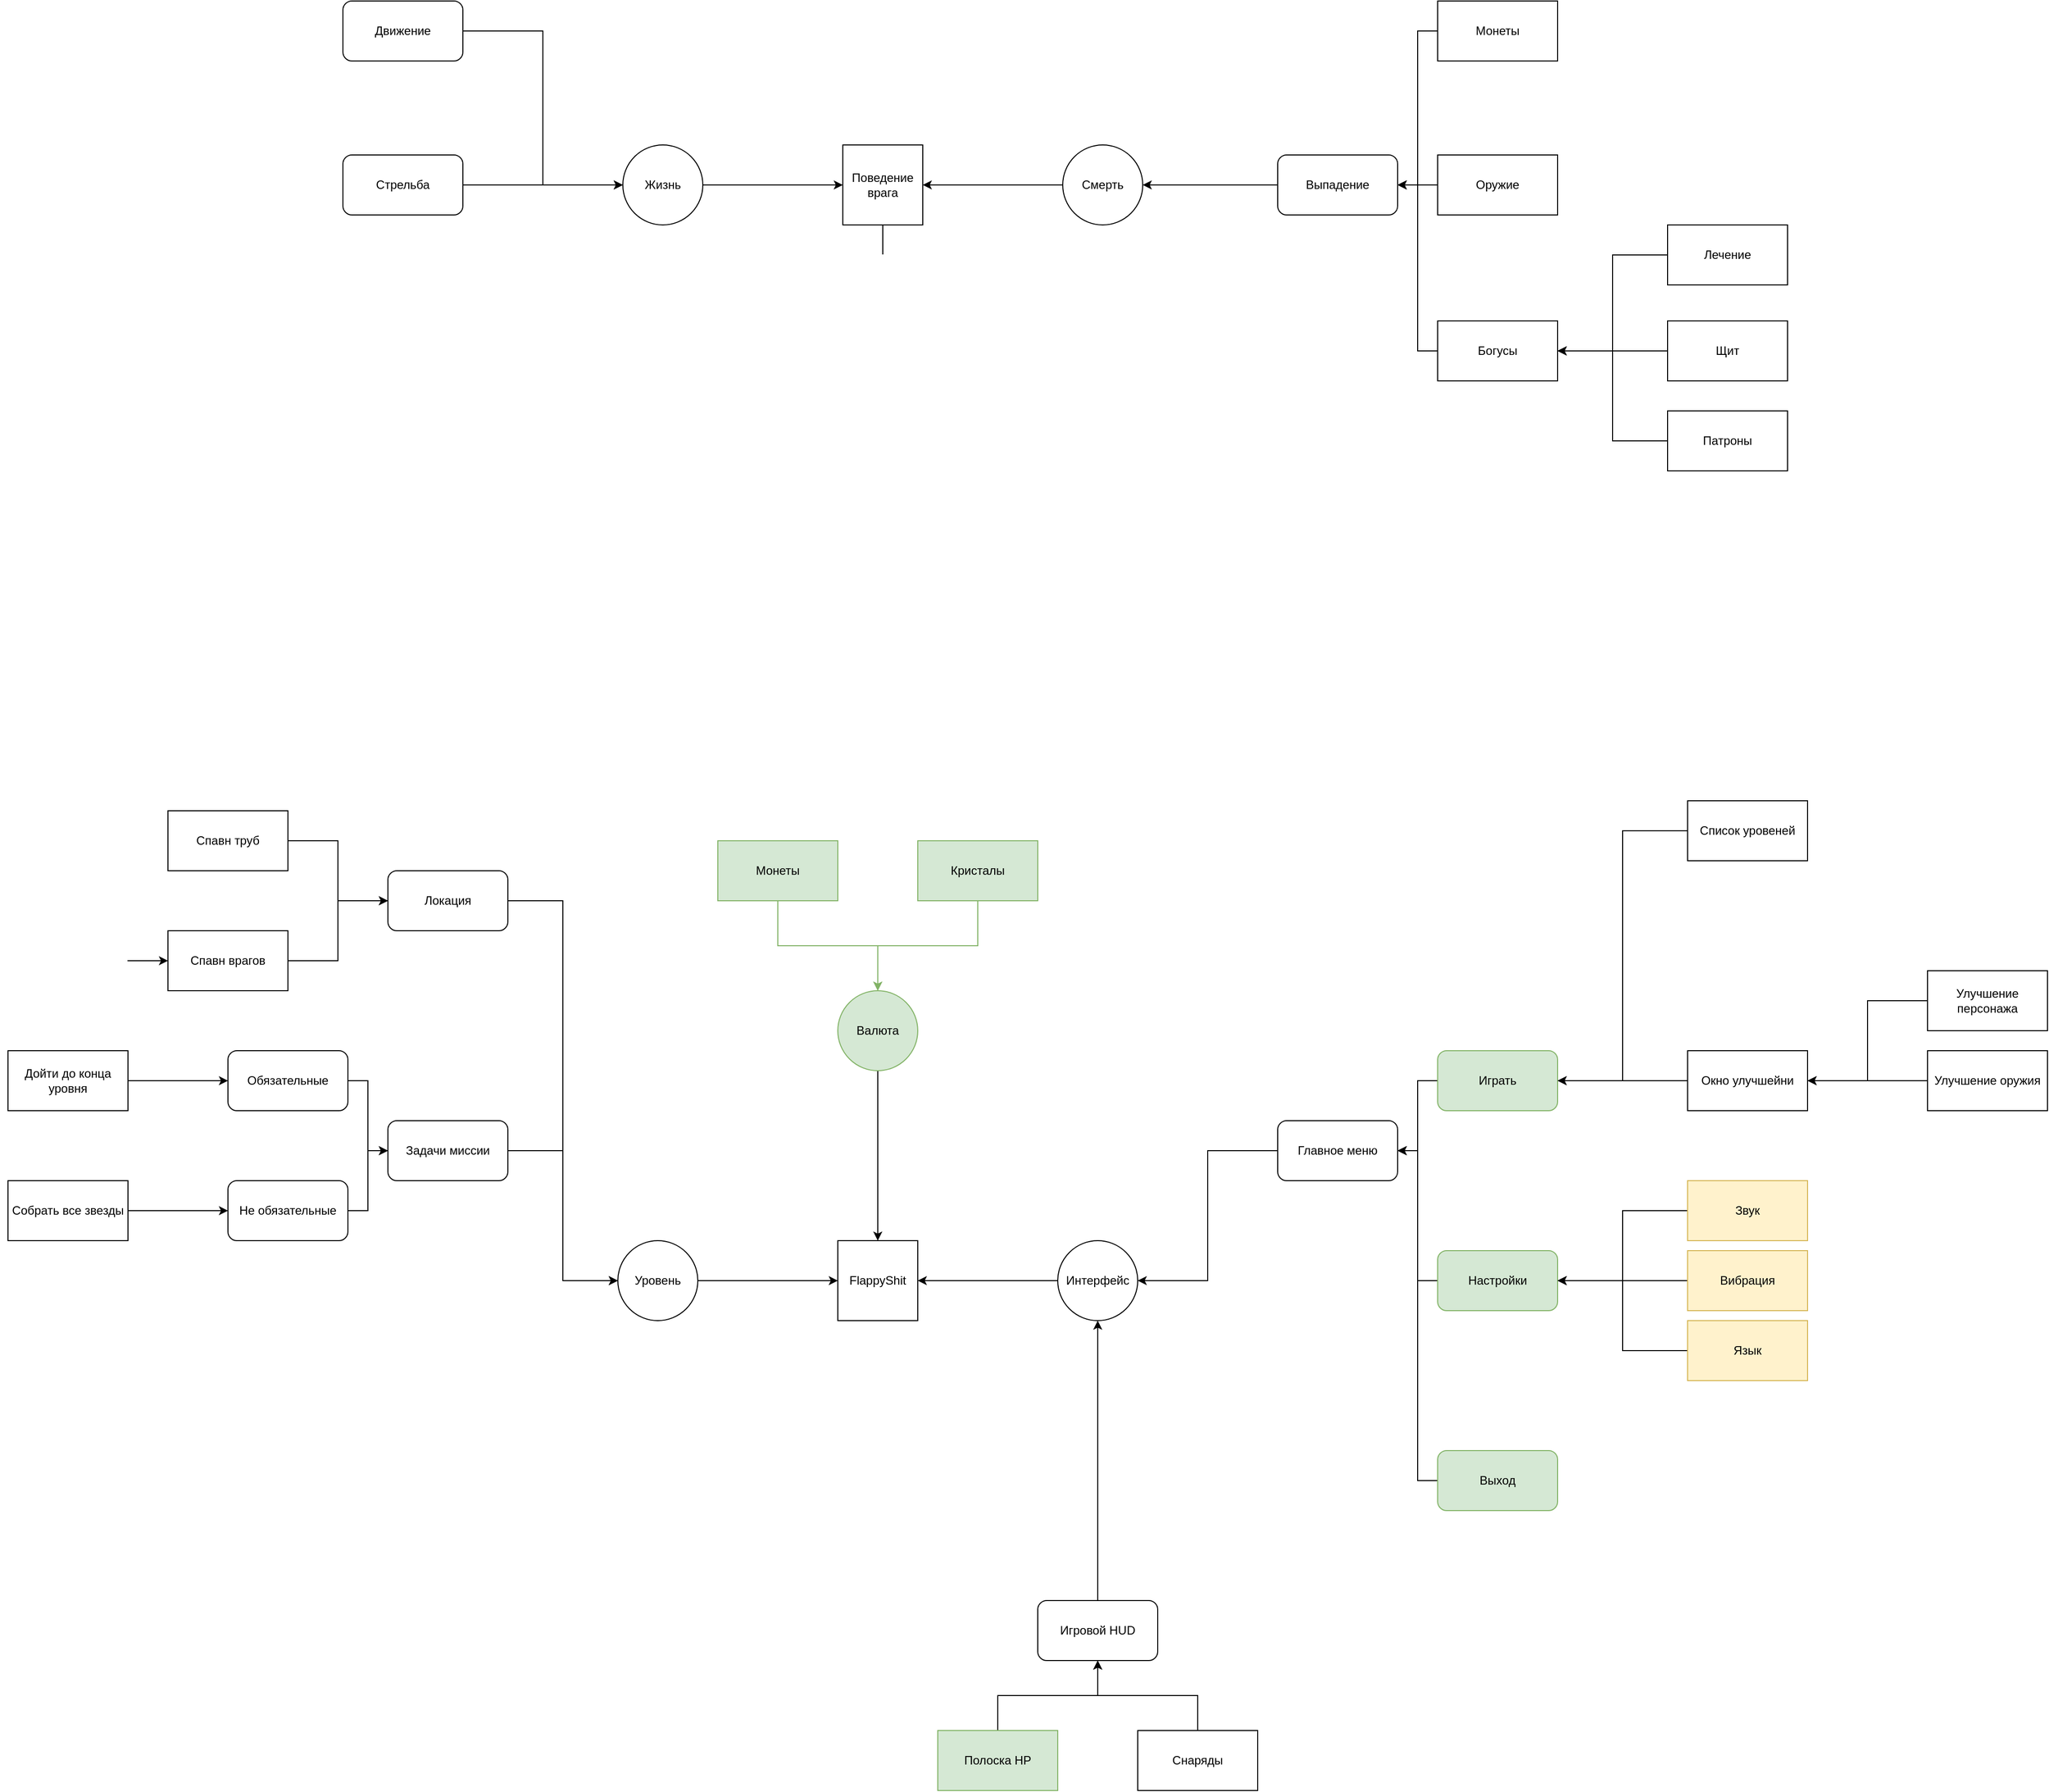 <mxfile version="13.9.9" type="device"><diagram id="lyazkHw2ba6EQLBcQHeS" name="Страница 1"><mxGraphModel dx="2370" dy="2552" grid="1" gridSize="10" guides="1" tooltips="1" connect="1" arrows="1" fold="1" page="1" pageScale="1" pageWidth="827" pageHeight="1169" math="0" shadow="0"><root><mxCell id="0"/><mxCell id="1" parent="0"/><mxCell id="ggRf3P-QDcgmhSGM1O0Y-22" style="edgeStyle=orthogonalEdgeStyle;rounded=0;orthogonalLoop=1;jettySize=auto;html=1;entryX=0;entryY=0.5;entryDx=0;entryDy=0;" parent="1" source="ggRf3P-QDcgmhSGM1O0Y-7" target="ggRf3P-QDcgmhSGM1O0Y-21" edge="1"><mxGeometry relative="1" as="geometry"/></mxCell><mxCell id="ggRf3P-QDcgmhSGM1O0Y-7" value="Задачи миссии" style="rounded=1;whiteSpace=wrap;html=1;" parent="1" vertex="1"><mxGeometry x="420" y="290" width="120" height="60" as="geometry"/></mxCell><mxCell id="ggRf3P-QDcgmhSGM1O0Y-11" style="edgeStyle=orthogonalEdgeStyle;rounded=0;orthogonalLoop=1;jettySize=auto;html=1;entryX=0;entryY=0.5;entryDx=0;entryDy=0;" parent="1" source="ggRf3P-QDcgmhSGM1O0Y-8" target="ggRf3P-QDcgmhSGM1O0Y-9" edge="1"><mxGeometry relative="1" as="geometry"/></mxCell><mxCell id="ggRf3P-QDcgmhSGM1O0Y-8" value="Дойти до конца уровня" style="rounded=0;whiteSpace=wrap;html=1;" parent="1" vertex="1"><mxGeometry x="40" y="220" width="120" height="60" as="geometry"/></mxCell><mxCell id="ggRf3P-QDcgmhSGM1O0Y-12" style="edgeStyle=orthogonalEdgeStyle;rounded=0;orthogonalLoop=1;jettySize=auto;html=1;entryX=0;entryY=0.5;entryDx=0;entryDy=0;" parent="1" source="ggRf3P-QDcgmhSGM1O0Y-9" target="ggRf3P-QDcgmhSGM1O0Y-7" edge="1"><mxGeometry relative="1" as="geometry"/></mxCell><mxCell id="ggRf3P-QDcgmhSGM1O0Y-9" value="Обязательные" style="rounded=1;whiteSpace=wrap;html=1;" parent="1" vertex="1"><mxGeometry x="260" y="220" width="120" height="60" as="geometry"/></mxCell><mxCell id="ggRf3P-QDcgmhSGM1O0Y-13" style="edgeStyle=orthogonalEdgeStyle;rounded=0;orthogonalLoop=1;jettySize=auto;html=1;" parent="1" source="ggRf3P-QDcgmhSGM1O0Y-10" target="ggRf3P-QDcgmhSGM1O0Y-7" edge="1"><mxGeometry relative="1" as="geometry"/></mxCell><mxCell id="ggRf3P-QDcgmhSGM1O0Y-10" value="Не обязательные" style="rounded=1;whiteSpace=wrap;html=1;" parent="1" vertex="1"><mxGeometry x="260" y="350" width="120" height="60" as="geometry"/></mxCell><mxCell id="ggRf3P-QDcgmhSGM1O0Y-15" style="edgeStyle=orthogonalEdgeStyle;rounded=0;orthogonalLoop=1;jettySize=auto;html=1;" parent="1" source="ggRf3P-QDcgmhSGM1O0Y-14" target="ggRf3P-QDcgmhSGM1O0Y-10" edge="1"><mxGeometry relative="1" as="geometry"/></mxCell><mxCell id="ggRf3P-QDcgmhSGM1O0Y-14" value="Собрать все звезды" style="rounded=0;whiteSpace=wrap;html=1;" parent="1" vertex="1"><mxGeometry x="40" y="350" width="120" height="60" as="geometry"/></mxCell><mxCell id="ggRf3P-QDcgmhSGM1O0Y-17" value="FlappyShit" style="whiteSpace=wrap;html=1;aspect=fixed;" parent="1" vertex="1"><mxGeometry x="870" y="410" width="80" height="80" as="geometry"/></mxCell><mxCell id="ggRf3P-QDcgmhSGM1O0Y-23" style="edgeStyle=orthogonalEdgeStyle;rounded=0;orthogonalLoop=1;jettySize=auto;html=1;entryX=0;entryY=0.5;entryDx=0;entryDy=0;" parent="1" source="ggRf3P-QDcgmhSGM1O0Y-21" target="ggRf3P-QDcgmhSGM1O0Y-17" edge="1"><mxGeometry relative="1" as="geometry"/></mxCell><mxCell id="ggRf3P-QDcgmhSGM1O0Y-21" value="Уровень" style="ellipse;whiteSpace=wrap;html=1;aspect=fixed;" parent="1" vertex="1"><mxGeometry x="650" y="410" width="80" height="80" as="geometry"/></mxCell><mxCell id="ggRf3P-QDcgmhSGM1O0Y-25" style="edgeStyle=orthogonalEdgeStyle;rounded=0;orthogonalLoop=1;jettySize=auto;html=1;entryX=0;entryY=0.5;entryDx=0;entryDy=0;" parent="1" source="ggRf3P-QDcgmhSGM1O0Y-24" target="ggRf3P-QDcgmhSGM1O0Y-21" edge="1"><mxGeometry relative="1" as="geometry"/></mxCell><mxCell id="ggRf3P-QDcgmhSGM1O0Y-24" value="Локация" style="rounded=1;whiteSpace=wrap;html=1;" parent="1" vertex="1"><mxGeometry x="420" y="40" width="120" height="60" as="geometry"/></mxCell><mxCell id="ggRf3P-QDcgmhSGM1O0Y-29" style="edgeStyle=orthogonalEdgeStyle;rounded=0;orthogonalLoop=1;jettySize=auto;html=1;entryX=0;entryY=0.5;entryDx=0;entryDy=0;" parent="1" source="ggRf3P-QDcgmhSGM1O0Y-26" target="ggRf3P-QDcgmhSGM1O0Y-24" edge="1"><mxGeometry relative="1" as="geometry"/></mxCell><mxCell id="ggRf3P-QDcgmhSGM1O0Y-26" value="Спавн труб" style="rounded=0;whiteSpace=wrap;html=1;" parent="1" vertex="1"><mxGeometry x="200" y="-20" width="120" height="60" as="geometry"/></mxCell><mxCell id="ggRf3P-QDcgmhSGM1O0Y-28" style="edgeStyle=orthogonalEdgeStyle;rounded=0;orthogonalLoop=1;jettySize=auto;html=1;" parent="1" source="ggRf3P-QDcgmhSGM1O0Y-27" target="ggRf3P-QDcgmhSGM1O0Y-24" edge="1"><mxGeometry relative="1" as="geometry"/></mxCell><mxCell id="ggRf3P-QDcgmhSGM1O0Y-27" value="Спавн врагов" style="rounded=0;whiteSpace=wrap;html=1;" parent="1" vertex="1"><mxGeometry x="200" y="100" width="120" height="60" as="geometry"/></mxCell><mxCell id="ggRf3P-QDcgmhSGM1O0Y-34" style="edgeStyle=orthogonalEdgeStyle;rounded=0;orthogonalLoop=1;jettySize=auto;html=1;entryX=1;entryY=0.5;entryDx=0;entryDy=0;" parent="1" source="ggRf3P-QDcgmhSGM1O0Y-30" target="ggRf3P-QDcgmhSGM1O0Y-17" edge="1"><mxGeometry relative="1" as="geometry"/></mxCell><mxCell id="ggRf3P-QDcgmhSGM1O0Y-30" value="Интерфейс" style="ellipse;whiteSpace=wrap;html=1;aspect=fixed;" parent="1" vertex="1"><mxGeometry x="1090" y="410" width="80" height="80" as="geometry"/></mxCell><mxCell id="ggRf3P-QDcgmhSGM1O0Y-33" style="edgeStyle=orthogonalEdgeStyle;rounded=0;orthogonalLoop=1;jettySize=auto;html=1;entryX=1;entryY=0.5;entryDx=0;entryDy=0;" parent="1" source="ggRf3P-QDcgmhSGM1O0Y-32" target="ggRf3P-QDcgmhSGM1O0Y-30" edge="1"><mxGeometry relative="1" as="geometry"/></mxCell><mxCell id="ggRf3P-QDcgmhSGM1O0Y-32" value="Главное меню" style="rounded=1;whiteSpace=wrap;html=1;" parent="1" vertex="1"><mxGeometry x="1310" y="290" width="120" height="60" as="geometry"/></mxCell><mxCell id="ggRf3P-QDcgmhSGM1O0Y-37" style="edgeStyle=orthogonalEdgeStyle;rounded=0;orthogonalLoop=1;jettySize=auto;html=1;entryX=1;entryY=0.5;entryDx=0;entryDy=0;" parent="1" source="ggRf3P-QDcgmhSGM1O0Y-36" target="ggRf3P-QDcgmhSGM1O0Y-32" edge="1"><mxGeometry relative="1" as="geometry"/></mxCell><mxCell id="ggRf3P-QDcgmhSGM1O0Y-36" value="Играть" style="rounded=1;whiteSpace=wrap;html=1;fillColor=#d5e8d4;strokeColor=#82b366;" parent="1" vertex="1"><mxGeometry x="1470" y="220" width="120" height="60" as="geometry"/></mxCell><mxCell id="ggRf3P-QDcgmhSGM1O0Y-39" style="edgeStyle=orthogonalEdgeStyle;rounded=0;orthogonalLoop=1;jettySize=auto;html=1;entryX=1;entryY=0.5;entryDx=0;entryDy=0;" parent="1" source="ggRf3P-QDcgmhSGM1O0Y-38" target="ggRf3P-QDcgmhSGM1O0Y-32" edge="1"><mxGeometry relative="1" as="geometry"/></mxCell><mxCell id="ggRf3P-QDcgmhSGM1O0Y-38" value="Настройки" style="rounded=1;whiteSpace=wrap;html=1;fillColor=#d5e8d4;strokeColor=#82b366;" parent="1" vertex="1"><mxGeometry x="1470" y="420" width="120" height="60" as="geometry"/></mxCell><mxCell id="ggRf3P-QDcgmhSGM1O0Y-41" style="edgeStyle=orthogonalEdgeStyle;rounded=0;orthogonalLoop=1;jettySize=auto;html=1;entryX=1;entryY=0.5;entryDx=0;entryDy=0;" parent="1" source="ggRf3P-QDcgmhSGM1O0Y-40" target="ggRf3P-QDcgmhSGM1O0Y-32" edge="1"><mxGeometry relative="1" as="geometry"/></mxCell><mxCell id="ggRf3P-QDcgmhSGM1O0Y-40" value="Выход" style="rounded=1;whiteSpace=wrap;html=1;fillColor=#d5e8d4;strokeColor=#82b366;" parent="1" vertex="1"><mxGeometry x="1470" y="620" width="120" height="60" as="geometry"/></mxCell><mxCell id="ggRf3P-QDcgmhSGM1O0Y-58" style="edgeStyle=orthogonalEdgeStyle;rounded=0;orthogonalLoop=1;jettySize=auto;html=1;entryX=1;entryY=0.5;entryDx=0;entryDy=0;" parent="1" source="ggRf3P-QDcgmhSGM1O0Y-43" target="ggRf3P-QDcgmhSGM1O0Y-36" edge="1"><mxGeometry relative="1" as="geometry"/></mxCell><mxCell id="ggRf3P-QDcgmhSGM1O0Y-43" value="Список уровеней" style="rounded=0;whiteSpace=wrap;html=1;" parent="1" vertex="1"><mxGeometry x="1720" y="-30" width="120" height="60" as="geometry"/></mxCell><mxCell id="ggRf3P-QDcgmhSGM1O0Y-48" style="edgeStyle=orthogonalEdgeStyle;rounded=0;orthogonalLoop=1;jettySize=auto;html=1;entryX=1;entryY=0.5;entryDx=0;entryDy=0;" parent="1" source="ggRf3P-QDcgmhSGM1O0Y-45" target="ggRf3P-QDcgmhSGM1O0Y-38" edge="1"><mxGeometry relative="1" as="geometry"/></mxCell><mxCell id="ggRf3P-QDcgmhSGM1O0Y-45" value="Звук" style="rounded=0;whiteSpace=wrap;html=1;fillColor=#fff2cc;strokeColor=#d6b656;" parent="1" vertex="1"><mxGeometry x="1720" y="350" width="120" height="60" as="geometry"/></mxCell><mxCell id="ggRf3P-QDcgmhSGM1O0Y-49" style="edgeStyle=orthogonalEdgeStyle;rounded=0;orthogonalLoop=1;jettySize=auto;html=1;" parent="1" source="ggRf3P-QDcgmhSGM1O0Y-46" edge="1"><mxGeometry relative="1" as="geometry"><mxPoint x="1590" y="450" as="targetPoint"/></mxGeometry></mxCell><mxCell id="ggRf3P-QDcgmhSGM1O0Y-46" value="Вибрация" style="rounded=0;whiteSpace=wrap;html=1;fillColor=#fff2cc;strokeColor=#d6b656;" parent="1" vertex="1"><mxGeometry x="1720" y="420" width="120" height="60" as="geometry"/></mxCell><mxCell id="ggRf3P-QDcgmhSGM1O0Y-50" style="edgeStyle=orthogonalEdgeStyle;rounded=0;orthogonalLoop=1;jettySize=auto;html=1;entryX=1;entryY=0.5;entryDx=0;entryDy=0;" parent="1" source="ggRf3P-QDcgmhSGM1O0Y-47" target="ggRf3P-QDcgmhSGM1O0Y-38" edge="1"><mxGeometry relative="1" as="geometry"/></mxCell><mxCell id="ggRf3P-QDcgmhSGM1O0Y-47" value="Язык" style="rounded=0;whiteSpace=wrap;html=1;fillColor=#fff2cc;strokeColor=#d6b656;" parent="1" vertex="1"><mxGeometry x="1720" y="490" width="120" height="60" as="geometry"/></mxCell><mxCell id="ggRf3P-QDcgmhSGM1O0Y-57" style="edgeStyle=orthogonalEdgeStyle;rounded=0;orthogonalLoop=1;jettySize=auto;html=1;entryX=1;entryY=0.5;entryDx=0;entryDy=0;" parent="1" source="ggRf3P-QDcgmhSGM1O0Y-52" target="ggRf3P-QDcgmhSGM1O0Y-36" edge="1"><mxGeometry relative="1" as="geometry"/></mxCell><mxCell id="ggRf3P-QDcgmhSGM1O0Y-52" value="Окно улучшейни" style="rounded=0;whiteSpace=wrap;html=1;" parent="1" vertex="1"><mxGeometry x="1720" y="220" width="120" height="60" as="geometry"/></mxCell><mxCell id="ggRf3P-QDcgmhSGM1O0Y-63" style="edgeStyle=orthogonalEdgeStyle;rounded=0;orthogonalLoop=1;jettySize=auto;html=1;entryX=1;entryY=0.5;entryDx=0;entryDy=0;" parent="1" source="ggRf3P-QDcgmhSGM1O0Y-59" target="ggRf3P-QDcgmhSGM1O0Y-52" edge="1"><mxGeometry relative="1" as="geometry"/></mxCell><mxCell id="ggRf3P-QDcgmhSGM1O0Y-59" value="Улучшение оружия" style="rounded=0;whiteSpace=wrap;html=1;" parent="1" vertex="1"><mxGeometry x="1960" y="220" width="120" height="60" as="geometry"/></mxCell><mxCell id="ggRf3P-QDcgmhSGM1O0Y-64" style="edgeStyle=orthogonalEdgeStyle;rounded=0;orthogonalLoop=1;jettySize=auto;html=1;entryX=1;entryY=0.5;entryDx=0;entryDy=0;" parent="1" source="ggRf3P-QDcgmhSGM1O0Y-60" target="ggRf3P-QDcgmhSGM1O0Y-52" edge="1"><mxGeometry relative="1" as="geometry"/></mxCell><mxCell id="ggRf3P-QDcgmhSGM1O0Y-60" value="Улучшение персонажа" style="rounded=0;whiteSpace=wrap;html=1;" parent="1" vertex="1"><mxGeometry x="1960" y="140" width="120" height="60" as="geometry"/></mxCell><mxCell id="ggRf3P-QDcgmhSGM1O0Y-66" style="edgeStyle=orthogonalEdgeStyle;rounded=0;orthogonalLoop=1;jettySize=auto;html=1;entryX=0.5;entryY=0;entryDx=0;entryDy=0;" parent="1" source="ggRf3P-QDcgmhSGM1O0Y-65" target="ggRf3P-QDcgmhSGM1O0Y-17" edge="1"><mxGeometry relative="1" as="geometry"/></mxCell><mxCell id="ggRf3P-QDcgmhSGM1O0Y-65" value="Валюта" style="ellipse;whiteSpace=wrap;html=1;aspect=fixed;fillColor=#d5e8d4;strokeColor=#82b366;" parent="1" vertex="1"><mxGeometry x="870" y="160" width="80" height="80" as="geometry"/></mxCell><mxCell id="ggRf3P-QDcgmhSGM1O0Y-70" style="edgeStyle=orthogonalEdgeStyle;rounded=0;orthogonalLoop=1;jettySize=auto;html=1;fillColor=#d5e8d4;strokeColor=#82b366;" parent="1" source="ggRf3P-QDcgmhSGM1O0Y-68" target="ggRf3P-QDcgmhSGM1O0Y-65" edge="1"><mxGeometry relative="1" as="geometry"/></mxCell><mxCell id="ggRf3P-QDcgmhSGM1O0Y-68" value="Монеты" style="rounded=0;whiteSpace=wrap;html=1;fillColor=#d5e8d4;strokeColor=#82b366;" parent="1" vertex="1"><mxGeometry x="750" y="10" width="120" height="60" as="geometry"/></mxCell><mxCell id="ggRf3P-QDcgmhSGM1O0Y-71" style="edgeStyle=orthogonalEdgeStyle;rounded=0;orthogonalLoop=1;jettySize=auto;html=1;fillColor=#d5e8d4;strokeColor=#82b366;" parent="1" source="ggRf3P-QDcgmhSGM1O0Y-69" target="ggRf3P-QDcgmhSGM1O0Y-65" edge="1"><mxGeometry relative="1" as="geometry"/></mxCell><mxCell id="ggRf3P-QDcgmhSGM1O0Y-69" value="Кристалы" style="rounded=0;whiteSpace=wrap;html=1;fillColor=#d5e8d4;strokeColor=#82b366;" parent="1" vertex="1"><mxGeometry x="950" y="10" width="120" height="60" as="geometry"/></mxCell><mxCell id="ggRf3P-QDcgmhSGM1O0Y-73" style="edgeStyle=orthogonalEdgeStyle;rounded=0;orthogonalLoop=1;jettySize=auto;html=1;entryX=0.5;entryY=1;entryDx=0;entryDy=0;" parent="1" source="ggRf3P-QDcgmhSGM1O0Y-72" target="ggRf3P-QDcgmhSGM1O0Y-30" edge="1"><mxGeometry relative="1" as="geometry"/></mxCell><mxCell id="ggRf3P-QDcgmhSGM1O0Y-72" value="Игровой HUD" style="rounded=1;whiteSpace=wrap;html=1;" parent="1" vertex="1"><mxGeometry x="1070" y="770" width="120" height="60" as="geometry"/></mxCell><mxCell id="ggRf3P-QDcgmhSGM1O0Y-76" style="edgeStyle=orthogonalEdgeStyle;rounded=0;orthogonalLoop=1;jettySize=auto;html=1;" parent="1" source="ggRf3P-QDcgmhSGM1O0Y-74" target="ggRf3P-QDcgmhSGM1O0Y-72" edge="1"><mxGeometry relative="1" as="geometry"/></mxCell><mxCell id="ggRf3P-QDcgmhSGM1O0Y-74" value="Полоска HP" style="rounded=0;whiteSpace=wrap;html=1;fillColor=#d5e8d4;strokeColor=#82b366;" parent="1" vertex="1"><mxGeometry x="970" y="900" width="120" height="60" as="geometry"/></mxCell><mxCell id="ggRf3P-QDcgmhSGM1O0Y-77" style="edgeStyle=orthogonalEdgeStyle;rounded=0;orthogonalLoop=1;jettySize=auto;html=1;entryX=0.5;entryY=1;entryDx=0;entryDy=0;" parent="1" source="ggRf3P-QDcgmhSGM1O0Y-75" target="ggRf3P-QDcgmhSGM1O0Y-72" edge="1"><mxGeometry relative="1" as="geometry"/></mxCell><mxCell id="ggRf3P-QDcgmhSGM1O0Y-75" value="Снаряды" style="rounded=0;whiteSpace=wrap;html=1;" parent="1" vertex="1"><mxGeometry x="1170" y="900" width="120" height="60" as="geometry"/></mxCell><mxCell id="ggRf3P-QDcgmhSGM1O0Y-94" style="edgeStyle=orthogonalEdgeStyle;rounded=0;orthogonalLoop=1;jettySize=auto;html=1;entryX=0;entryY=0.5;entryDx=0;entryDy=0;" parent="1" source="ggRf3P-QDcgmhSGM1O0Y-79" target="ggRf3P-QDcgmhSGM1O0Y-27" edge="1"><mxGeometry relative="1" as="geometry"><Array as="points"><mxPoint x="915" y="-280"/><mxPoint x="40" y="-280"/><mxPoint x="40" y="130"/></Array></mxGeometry></mxCell><mxCell id="ggRf3P-QDcgmhSGM1O0Y-79" value="Поведение врага" style="whiteSpace=wrap;html=1;aspect=fixed;" parent="1" vertex="1"><mxGeometry x="875" y="-686" width="80" height="80" as="geometry"/></mxCell><mxCell id="ggRf3P-QDcgmhSGM1O0Y-87" style="edgeStyle=orthogonalEdgeStyle;rounded=0;orthogonalLoop=1;jettySize=auto;html=1;entryX=1;entryY=0.5;entryDx=0;entryDy=0;" parent="1" source="ggRf3P-QDcgmhSGM1O0Y-82" target="ggRf3P-QDcgmhSGM1O0Y-79" edge="1"><mxGeometry relative="1" as="geometry"/></mxCell><mxCell id="ggRf3P-QDcgmhSGM1O0Y-82" value="Смерть" style="ellipse;whiteSpace=wrap;html=1;aspect=fixed;" parent="1" vertex="1"><mxGeometry x="1095" y="-686" width="80" height="80" as="geometry"/></mxCell><mxCell id="ggRf3P-QDcgmhSGM1O0Y-86" style="edgeStyle=orthogonalEdgeStyle;rounded=0;orthogonalLoop=1;jettySize=auto;html=1;" parent="1" source="ggRf3P-QDcgmhSGM1O0Y-85" target="ggRf3P-QDcgmhSGM1O0Y-82" edge="1"><mxGeometry relative="1" as="geometry"/></mxCell><mxCell id="ggRf3P-QDcgmhSGM1O0Y-85" value="Выпадение" style="rounded=1;whiteSpace=wrap;html=1;" parent="1" vertex="1"><mxGeometry x="1310" y="-676" width="120" height="60" as="geometry"/></mxCell><mxCell id="ggRf3P-QDcgmhSGM1O0Y-89" style="edgeStyle=orthogonalEdgeStyle;rounded=0;orthogonalLoop=1;jettySize=auto;html=1;" parent="1" source="ggRf3P-QDcgmhSGM1O0Y-88" target="ggRf3P-QDcgmhSGM1O0Y-79" edge="1"><mxGeometry relative="1" as="geometry"/></mxCell><mxCell id="ggRf3P-QDcgmhSGM1O0Y-88" value="Жизнь" style="ellipse;whiteSpace=wrap;html=1;aspect=fixed;" parent="1" vertex="1"><mxGeometry x="655" y="-686" width="80" height="80" as="geometry"/></mxCell><mxCell id="ggRf3P-QDcgmhSGM1O0Y-91" style="edgeStyle=orthogonalEdgeStyle;rounded=0;orthogonalLoop=1;jettySize=auto;html=1;" parent="1" source="ggRf3P-QDcgmhSGM1O0Y-90" target="ggRf3P-QDcgmhSGM1O0Y-88" edge="1"><mxGeometry relative="1" as="geometry"/></mxCell><mxCell id="ggRf3P-QDcgmhSGM1O0Y-90" value="Стрельба" style="rounded=1;whiteSpace=wrap;html=1;" parent="1" vertex="1"><mxGeometry x="375" y="-676" width="120" height="60" as="geometry"/></mxCell><mxCell id="ggRf3P-QDcgmhSGM1O0Y-93" style="edgeStyle=orthogonalEdgeStyle;rounded=0;orthogonalLoop=1;jettySize=auto;html=1;entryX=0;entryY=0.5;entryDx=0;entryDy=0;" parent="1" source="ggRf3P-QDcgmhSGM1O0Y-92" target="ggRf3P-QDcgmhSGM1O0Y-88" edge="1"><mxGeometry relative="1" as="geometry"/></mxCell><mxCell id="ggRf3P-QDcgmhSGM1O0Y-92" value="Движение" style="rounded=1;whiteSpace=wrap;html=1;" parent="1" vertex="1"><mxGeometry x="375" y="-830" width="120" height="60" as="geometry"/></mxCell><mxCell id="5nJQW-v1X6PyKoGEex49-3" style="edgeStyle=orthogonalEdgeStyle;rounded=0;orthogonalLoop=1;jettySize=auto;html=1;entryX=1;entryY=0.5;entryDx=0;entryDy=0;" parent="1" source="5nJQW-v1X6PyKoGEex49-2" target="ggRf3P-QDcgmhSGM1O0Y-85" edge="1"><mxGeometry relative="1" as="geometry"/></mxCell><mxCell id="5nJQW-v1X6PyKoGEex49-2" value="Монеты" style="rounded=0;whiteSpace=wrap;html=1;" parent="1" vertex="1"><mxGeometry x="1470" y="-830" width="120" height="60" as="geometry"/></mxCell><mxCell id="5nJQW-v1X6PyKoGEex49-5" style="edgeStyle=orthogonalEdgeStyle;rounded=0;orthogonalLoop=1;jettySize=auto;html=1;entryX=1;entryY=0.5;entryDx=0;entryDy=0;" parent="1" source="5nJQW-v1X6PyKoGEex49-4" target="ggRf3P-QDcgmhSGM1O0Y-85" edge="1"><mxGeometry relative="1" as="geometry"/></mxCell><mxCell id="5nJQW-v1X6PyKoGEex49-4" value="Оружие" style="rounded=0;whiteSpace=wrap;html=1;" parent="1" vertex="1"><mxGeometry x="1470" y="-676" width="120" height="60" as="geometry"/></mxCell><mxCell id="5nJQW-v1X6PyKoGEex49-7" style="edgeStyle=orthogonalEdgeStyle;rounded=0;orthogonalLoop=1;jettySize=auto;html=1;entryX=1;entryY=0.5;entryDx=0;entryDy=0;" parent="1" source="5nJQW-v1X6PyKoGEex49-6" target="ggRf3P-QDcgmhSGM1O0Y-85" edge="1"><mxGeometry relative="1" as="geometry"/></mxCell><mxCell id="5nJQW-v1X6PyKoGEex49-6" value="Богусы" style="rounded=0;whiteSpace=wrap;html=1;" parent="1" vertex="1"><mxGeometry x="1470" y="-510" width="120" height="60" as="geometry"/></mxCell><mxCell id="5nJQW-v1X6PyKoGEex49-9" style="edgeStyle=orthogonalEdgeStyle;rounded=0;orthogonalLoop=1;jettySize=auto;html=1;entryX=1;entryY=0.5;entryDx=0;entryDy=0;" parent="1" source="5nJQW-v1X6PyKoGEex49-8" target="5nJQW-v1X6PyKoGEex49-6" edge="1"><mxGeometry relative="1" as="geometry"/></mxCell><mxCell id="5nJQW-v1X6PyKoGEex49-8" value="Лечение" style="rounded=0;whiteSpace=wrap;html=1;" parent="1" vertex="1"><mxGeometry x="1700" y="-606" width="120" height="60" as="geometry"/></mxCell><mxCell id="5nJQW-v1X6PyKoGEex49-11" style="edgeStyle=orthogonalEdgeStyle;rounded=0;orthogonalLoop=1;jettySize=auto;html=1;" parent="1" source="5nJQW-v1X6PyKoGEex49-10" target="5nJQW-v1X6PyKoGEex49-6" edge="1"><mxGeometry relative="1" as="geometry"/></mxCell><mxCell id="5nJQW-v1X6PyKoGEex49-10" value="Щит" style="rounded=0;whiteSpace=wrap;html=1;" parent="1" vertex="1"><mxGeometry x="1700" y="-510" width="120" height="60" as="geometry"/></mxCell><mxCell id="5nJQW-v1X6PyKoGEex49-13" style="edgeStyle=orthogonalEdgeStyle;rounded=0;orthogonalLoop=1;jettySize=auto;html=1;entryX=1;entryY=0.5;entryDx=0;entryDy=0;" parent="1" source="5nJQW-v1X6PyKoGEex49-12" target="5nJQW-v1X6PyKoGEex49-6" edge="1"><mxGeometry relative="1" as="geometry"/></mxCell><mxCell id="5nJQW-v1X6PyKoGEex49-12" value="Патроны" style="rounded=0;whiteSpace=wrap;html=1;" parent="1" vertex="1"><mxGeometry x="1700" y="-420" width="120" height="60" as="geometry"/></mxCell></root></mxGraphModel></diagram></mxfile>